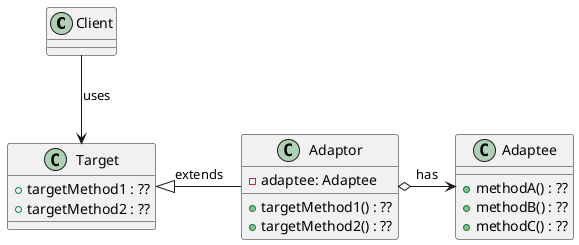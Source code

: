 @startuml

class Client{
}
class Target {
	+ targetMethod1 : ??
	+ targetMethod2 : ??
}
class Adaptor{
	- adaptee: Adaptee

	+ targetMethod1() : ??
	+ targetMethod2() : ??
}
class Adaptee{
	+ methodA() : ??
	+ methodB() : ??
	+ methodC() : ??
}

Client --> Target : uses
Target <|- Adaptor : extends
Adaptor o-> Adaptee : has

@enduml